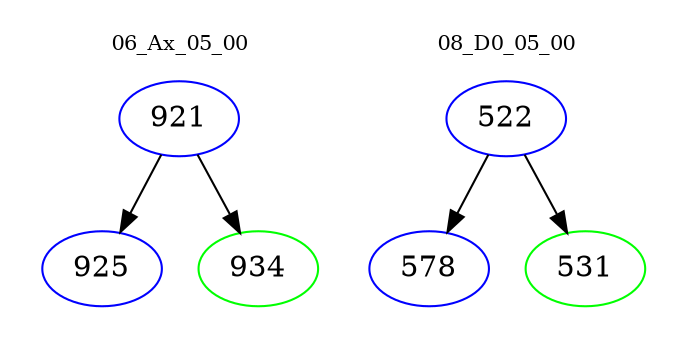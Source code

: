 digraph{
subgraph cluster_0 {
color = white
label = "06_Ax_05_00";
fontsize=10;
T0_921 [label="921", color="blue"]
T0_921 -> T0_925 [color="black"]
T0_925 [label="925", color="blue"]
T0_921 -> T0_934 [color="black"]
T0_934 [label="934", color="green"]
}
subgraph cluster_1 {
color = white
label = "08_D0_05_00";
fontsize=10;
T1_522 [label="522", color="blue"]
T1_522 -> T1_578 [color="black"]
T1_578 [label="578", color="blue"]
T1_522 -> T1_531 [color="black"]
T1_531 [label="531", color="green"]
}
}
